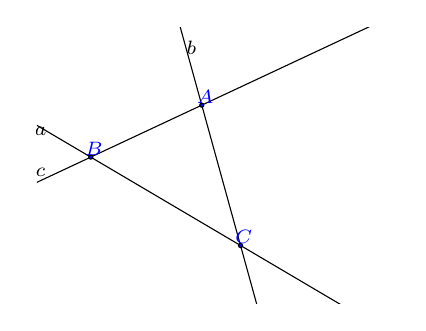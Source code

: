 \definecolor{qqqqff}{rgb}{0.,0.,1.}
\begin{tikzpicture}[scale=0.3,line cap=round,line join=round,>=triangle 45,x=1.0cm,y=1.0cm]
\clip(-4.3,-4.66) rectangle (11,7);
\draw [domain=-4.3:10.22] plot(\x,{(--2.082-3.74*\x)/6.34});
\draw [domain=-4.3:10.22] plot(\x,{(--22.02-5.94*\x)/1.64});
\draw [domain=-4.3:10.22] plot(\x,{(--11.588--2.2*\x)/4.7});
\begin{scriptsize}
\draw [fill=qqqqff] (2.68,3.72) circle (2.5pt);
\draw[color=qqqqff] (2.82,4.08) node {$A$};
\draw [fill=qqqqff] (-2.02,1.52) circle (2.5pt);
\draw[color=qqqqff] (-1.88,1.88) node {$B$};
\draw [fill=qqqqff] (4.32,-2.22) circle (2.5pt);
\draw[color=qqqqff] (4.46,-1.86) node {$C$};
\draw[color=black] (-4.14,2.6) node {$a$};
\draw[color=black] (2.24,6.14) node {$b$};
\draw[color=black] (-4.14,0.88) node {$c$};
\end{scriptsize}
\end{tikzpicture}
